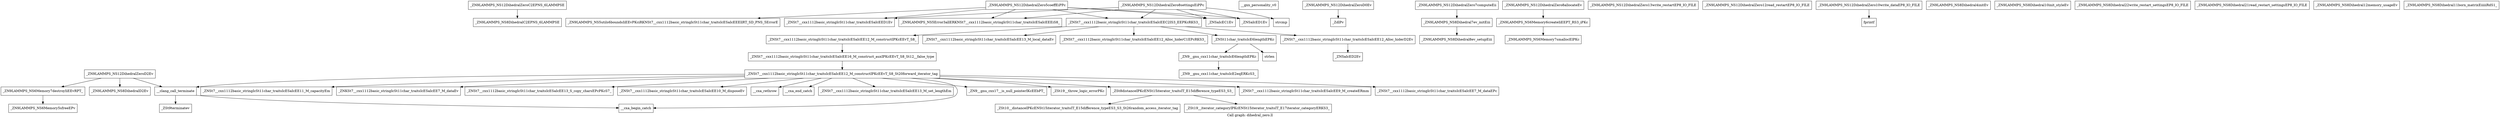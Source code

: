 digraph "Call graph: dihedral_zero.ll" {
	label="Call graph: dihedral_zero.ll";

	Node0x556ecc1057f0 [shape=record,label="{_ZN9LAMMPS_NS12DihedralZeroC2EPNS_6LAMMPSE}"];
	Node0x556ecc1057f0 -> Node0x556ecc0eb7a0;
	Node0x556ecc0eb7a0 [shape=record,label="{_ZN9LAMMPS_NS8DihedralC2EPNS_6LAMMPSE}"];
	Node0x556ecc0eba90 [shape=record,label="{_ZN9LAMMPS_NS12DihedralZeroD2Ev}"];
	Node0x556ecc0eba90 -> Node0x556ecc0ec390;
	Node0x556ecc0eba90 -> Node0x556ecc0ec160;
	Node0x556ecc0eba90 -> Node0x556ecc129580;
	Node0x556ecc0ec390 [shape=record,label="{_ZN9LAMMPS_NS6Memory7destroyIiEEvRPT_}"];
	Node0x556ecc0ec390 -> Node0x556ecc0fc980;
	Node0x556ecc116150 [shape=record,label="{__gxx_personality_v0}"];
	Node0x556ecc129580 [shape=record,label="{__clang_call_terminate}"];
	Node0x556ecc129580 -> Node0x556ecc108120;
	Node0x556ecc129580 -> Node0x556ecc131530;
	Node0x556ecc108120 [shape=record,label="{__cxa_begin_catch}"];
	Node0x556ecc131530 [shape=record,label="{_ZSt9terminatev}"];
	Node0x556ecc0ec160 [shape=record,label="{_ZN9LAMMPS_NS8DihedralD2Ev}"];
	Node0x556ecc0e9b60 [shape=record,label="{_ZN9LAMMPS_NS12DihedralZeroD0Ev}"];
	Node0x556ecc0e9b60 -> Node0x556ecc0fcc20;
	Node0x556ecc0fcc20 [shape=record,label="{_ZdlPv}"];
	Node0x556ecc0f1b60 [shape=record,label="{_ZN9LAMMPS_NS12DihedralZero7computeEii}"];
	Node0x556ecc0f1b60 -> Node0x556ecc0f34b0;
	Node0x556ecc0f34b0 [shape=record,label="{_ZN9LAMMPS_NS8Dihedral7ev_initEiii}"];
	Node0x556ecc0f34b0 -> Node0x556ecc0f4d00;
	Node0x556ecc0f63c0 [shape=record,label="{_ZN9LAMMPS_NS12DihedralZero8settingsEiPPc}"];
	Node0x556ecc0f63c0 -> Node0x556ecc0f66b0;
	Node0x556ecc0f63c0 -> Node0x556ecc0f7260;
	Node0x556ecc0f63c0 -> Node0x556ecc0fb370;
	Node0x556ecc0f63c0 -> Node0x556ecc0f9310;
	Node0x556ecc0f63c0 -> Node0x556ecc0f81f0;
	Node0x556ecc0f63c0 -> Node0x556ecc0fdd20;
	Node0x556ecc0f81f0 [shape=record,label="{_ZN9LAMMPS_NS5Error3allERKNSt7__cxx1112basic_stringIcSt11char_traitsIcESaIcEEEiS8_}"];
	Node0x556ecc0f66b0 [shape=record,label="{_ZNSaIcEC1Ev}"];
	Node0x556ecc0f7260 [shape=record,label="{_ZNSt7__cxx1112basic_stringIcSt11char_traitsIcESaIcEEC2IS3_EEPKcRKS3_}"];
	Node0x556ecc0f7260 -> Node0x556ecc0ff6a0;
	Node0x556ecc0f7260 -> Node0x556ecc1016b0;
	Node0x556ecc0f7260 -> Node0x556ecc102390;
	Node0x556ecc0f7260 -> Node0x556ecc1038e0;
	Node0x556ecc0f7260 -> Node0x556ecc104010;
	Node0x556ecc0f9310 [shape=record,label="{_ZNSt7__cxx1112basic_stringIcSt11char_traitsIcESaIcEED1Ev}"];
	Node0x556ecc0fb370 [shape=record,label="{_ZNSaIcED1Ev}"];
	Node0x556ecc0fdd20 [shape=record,label="{strcmp}"];
	Node0x556ecc1082e0 [shape=record,label="{_ZN9LAMMPS_NS12DihedralZero8allocateEv}"];
	Node0x556ecc1082e0 -> Node0x556ecc115de0;
	Node0x556ecc0fc980 [shape=record,label="{_ZN9LAMMPS_NS6Memory5sfreeEPv}"];
	Node0x556ecc0ff6a0 [shape=record,label="{_ZNSt7__cxx1112basic_stringIcSt11char_traitsIcESaIcEE13_M_local_dataEv}"];
	Node0x556ecc1016b0 [shape=record,label="{_ZNSt7__cxx1112basic_stringIcSt11char_traitsIcESaIcEE12_Alloc_hiderC1EPcRKS3_}"];
	Node0x556ecc1038e0 [shape=record,label="{_ZNSt7__cxx1112basic_stringIcSt11char_traitsIcESaIcEE12_M_constructIPKcEEvT_S8_}"];
	Node0x556ecc1038e0 -> Node0x556ecc120790;
	Node0x556ecc115de0 [shape=record,label="{_ZN9LAMMPS_NS6Memory6createIiEEPT_RS3_iPKc}"];
	Node0x556ecc115de0 -> Node0x556ecc10c030;
	Node0x556ecc10dff0 [shape=record,label="{_ZN9LAMMPS_NS12DihedralZero5coeffEiPPc}"];
	Node0x556ecc10dff0 -> Node0x556ecc0f66b0;
	Node0x556ecc10dff0 -> Node0x556ecc0f7260;
	Node0x556ecc10dff0 -> Node0x556ecc0fb370;
	Node0x556ecc10dff0 -> Node0x556ecc0f9310;
	Node0x556ecc10dff0 -> Node0x556ecc0f81f0;
	Node0x556ecc10dff0 -> Node0x556ecc110560;
	Node0x556ecc110560 [shape=record,label="{_ZN9LAMMPS_NS5utils6boundsIiEEvPKciRKNSt7__cxx1112basic_stringIcSt11char_traitsIcESaIcEEEllRT_SD_PNS_5ErrorE}"];
	Node0x556ecc1113e0 [shape=record,label="{_ZN9LAMMPS_NS12DihedralZero13write_restartEP8_IO_FILE}"];
	Node0x556ecc112410 [shape=record,label="{_ZN9LAMMPS_NS12DihedralZero12read_restartEP8_IO_FILE}"];
	Node0x556ecc112a70 [shape=record,label="{_ZN9LAMMPS_NS12DihedralZero10write_dataEP8_IO_FILE}"];
	Node0x556ecc112a70 -> Node0x556ecc114ed0;
	Node0x556ecc114ed0 [shape=record,label="{fprintf}"];
	Node0x556ecc11c8a0 [shape=record,label="{_ZN9LAMMPS_NS8Dihedral4initEv}"];
	Node0x556ecc1037f0 [shape=record,label="{_ZN9LAMMPS_NS8Dihedral10init_styleEv}"];
	Node0x556ecc11df40 [shape=record,label="{_ZN9LAMMPS_NS8Dihedral22write_restart_settingsEP8_IO_FILE}"];
	Node0x556ecc11f600 [shape=record,label="{_ZN9LAMMPS_NS8Dihedral21read_restart_settingsEP8_IO_FILE}"];
	Node0x556ecc1201c0 [shape=record,label="{_ZN9LAMMPS_NS8Dihedral12memory_usageEv}"];
	Node0x556ecc1218e0 [shape=record,label="{_ZN9LAMMPS_NS8Dihedral11born_matrixEiiiiiRdS1_}"];
	Node0x556ecc0f4d00 [shape=record,label="{_ZN9LAMMPS_NS8Dihedral8ev_setupEiii}"];
	Node0x556ecc102390 [shape=record,label="{_ZNSt11char_traitsIcE6lengthEPKc}"];
	Node0x556ecc102390 -> Node0x556ecc1226c0;
	Node0x556ecc102390 -> Node0x556ecc10ca60;
	Node0x556ecc104010 [shape=record,label="{_ZNSt7__cxx1112basic_stringIcSt11char_traitsIcESaIcEE12_Alloc_hiderD2Ev}"];
	Node0x556ecc104010 -> Node0x556ecc0f4fc0;
	Node0x556ecc120790 [shape=record,label="{_ZNSt7__cxx1112basic_stringIcSt11char_traitsIcESaIcEE16_M_construct_auxIPKcEEvT_S8_St12__false_type}"];
	Node0x556ecc120790 -> Node0x556ecc125220;
	Node0x556ecc125220 [shape=record,label="{_ZNSt7__cxx1112basic_stringIcSt11char_traitsIcESaIcEE12_M_constructIPKcEEvT_S8_St20forward_iterator_tag}"];
	Node0x556ecc125220 -> Node0x556ecc124110;
	Node0x556ecc125220 -> Node0x556ecc104500;
	Node0x556ecc125220 -> Node0x556ecc0f6780;
	Node0x556ecc125220 -> Node0x556ecc0f36b0;
	Node0x556ecc125220 -> Node0x556ecc0f6d20;
	Node0x556ecc125220 -> Node0x556ecc100bb0;
	Node0x556ecc125220 -> Node0x556ecc131730;
	Node0x556ecc125220 -> Node0x556ecc106180;
	Node0x556ecc125220 -> Node0x556ecc108120;
	Node0x556ecc125220 -> Node0x556ecc127350;
	Node0x556ecc125220 -> Node0x556ecc0fc320;
	Node0x556ecc125220 -> Node0x556ecc0fdf60;
	Node0x556ecc125220 -> Node0x556ecc100df0;
	Node0x556ecc125220 -> Node0x556ecc129580;
	Node0x556ecc124110 [shape=record,label="{_ZN9__gnu_cxx17__is_null_pointerIKcEEbPT_}"];
	Node0x556ecc104500 [shape=record,label="{_ZSt19__throw_logic_errorPKc}"];
	Node0x556ecc0f6780 [shape=record,label="{_ZSt8distanceIPKcENSt15iterator_traitsIT_E15difference_typeES3_S3_}"];
	Node0x556ecc0f6780 -> Node0x556ecc100e70;
	Node0x556ecc0f6780 -> Node0x556ecc10cce0;
	Node0x556ecc0f6d20 [shape=record,label="{_ZNSt7__cxx1112basic_stringIcSt11char_traitsIcESaIcEE7_M_dataEPc}"];
	Node0x556ecc0f36b0 [shape=record,label="{_ZNSt7__cxx1112basic_stringIcSt11char_traitsIcESaIcEE9_M_createERmm}"];
	Node0x556ecc100bb0 [shape=record,label="{_ZNSt7__cxx1112basic_stringIcSt11char_traitsIcESaIcEE11_M_capacityEm}"];
	Node0x556ecc106180 [shape=record,label="{_ZNSt7__cxx1112basic_stringIcSt11char_traitsIcESaIcEE13_S_copy_charsEPcPKcS7_}"];
	Node0x556ecc131730 [shape=record,label="{_ZNKSt7__cxx1112basic_stringIcSt11char_traitsIcESaIcEE7_M_dataEv}"];
	Node0x556ecc127350 [shape=record,label="{_ZNSt7__cxx1112basic_stringIcSt11char_traitsIcESaIcEE10_M_disposeEv}"];
	Node0x556ecc0fc320 [shape=record,label="{__cxa_rethrow}"];
	Node0x556ecc0fdf60 [shape=record,label="{__cxa_end_catch}"];
	Node0x556ecc100df0 [shape=record,label="{_ZNSt7__cxx1112basic_stringIcSt11char_traitsIcESaIcEE13_M_set_lengthEm}"];
	Node0x556ecc10cce0 [shape=record,label="{_ZSt10__distanceIPKcENSt15iterator_traitsIT_E15difference_typeES3_S3_St26random_access_iterator_tag}"];
	Node0x556ecc100e70 [shape=record,label="{_ZSt19__iterator_categoryIPKcENSt15iterator_traitsIT_E17iterator_categoryERKS3_}"];
	Node0x556ecc1226c0 [shape=record,label="{_ZN9__gnu_cxx11char_traitsIcE6lengthEPKc}"];
	Node0x556ecc1226c0 -> Node0x556ecc112d20;
	Node0x556ecc10ca60 [shape=record,label="{strlen}"];
	Node0x556ecc112d20 [shape=record,label="{_ZN9__gnu_cxx11char_traitsIcE2eqERKcS3_}"];
	Node0x556ecc0f4fc0 [shape=record,label="{_ZNSaIcED2Ev}"];
	Node0x556ecc10c030 [shape=record,label="{_ZN9LAMMPS_NS6Memory7smallocElPKc}"];
}
